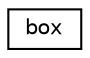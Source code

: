 digraph "Graphical Class Hierarchy"
{
 // LATEX_PDF_SIZE
  edge [fontname="Helvetica",fontsize="10",labelfontname="Helvetica",labelfontsize="10"];
  node [fontname="Helvetica",fontsize="10",shape=record];
  rankdir="LR";
  Node0 [label="box",height=0.2,width=0.4,color="black", fillcolor="white", style="filled",URL="$classpFlow_1_1box.html",tooltip=" "];
}
